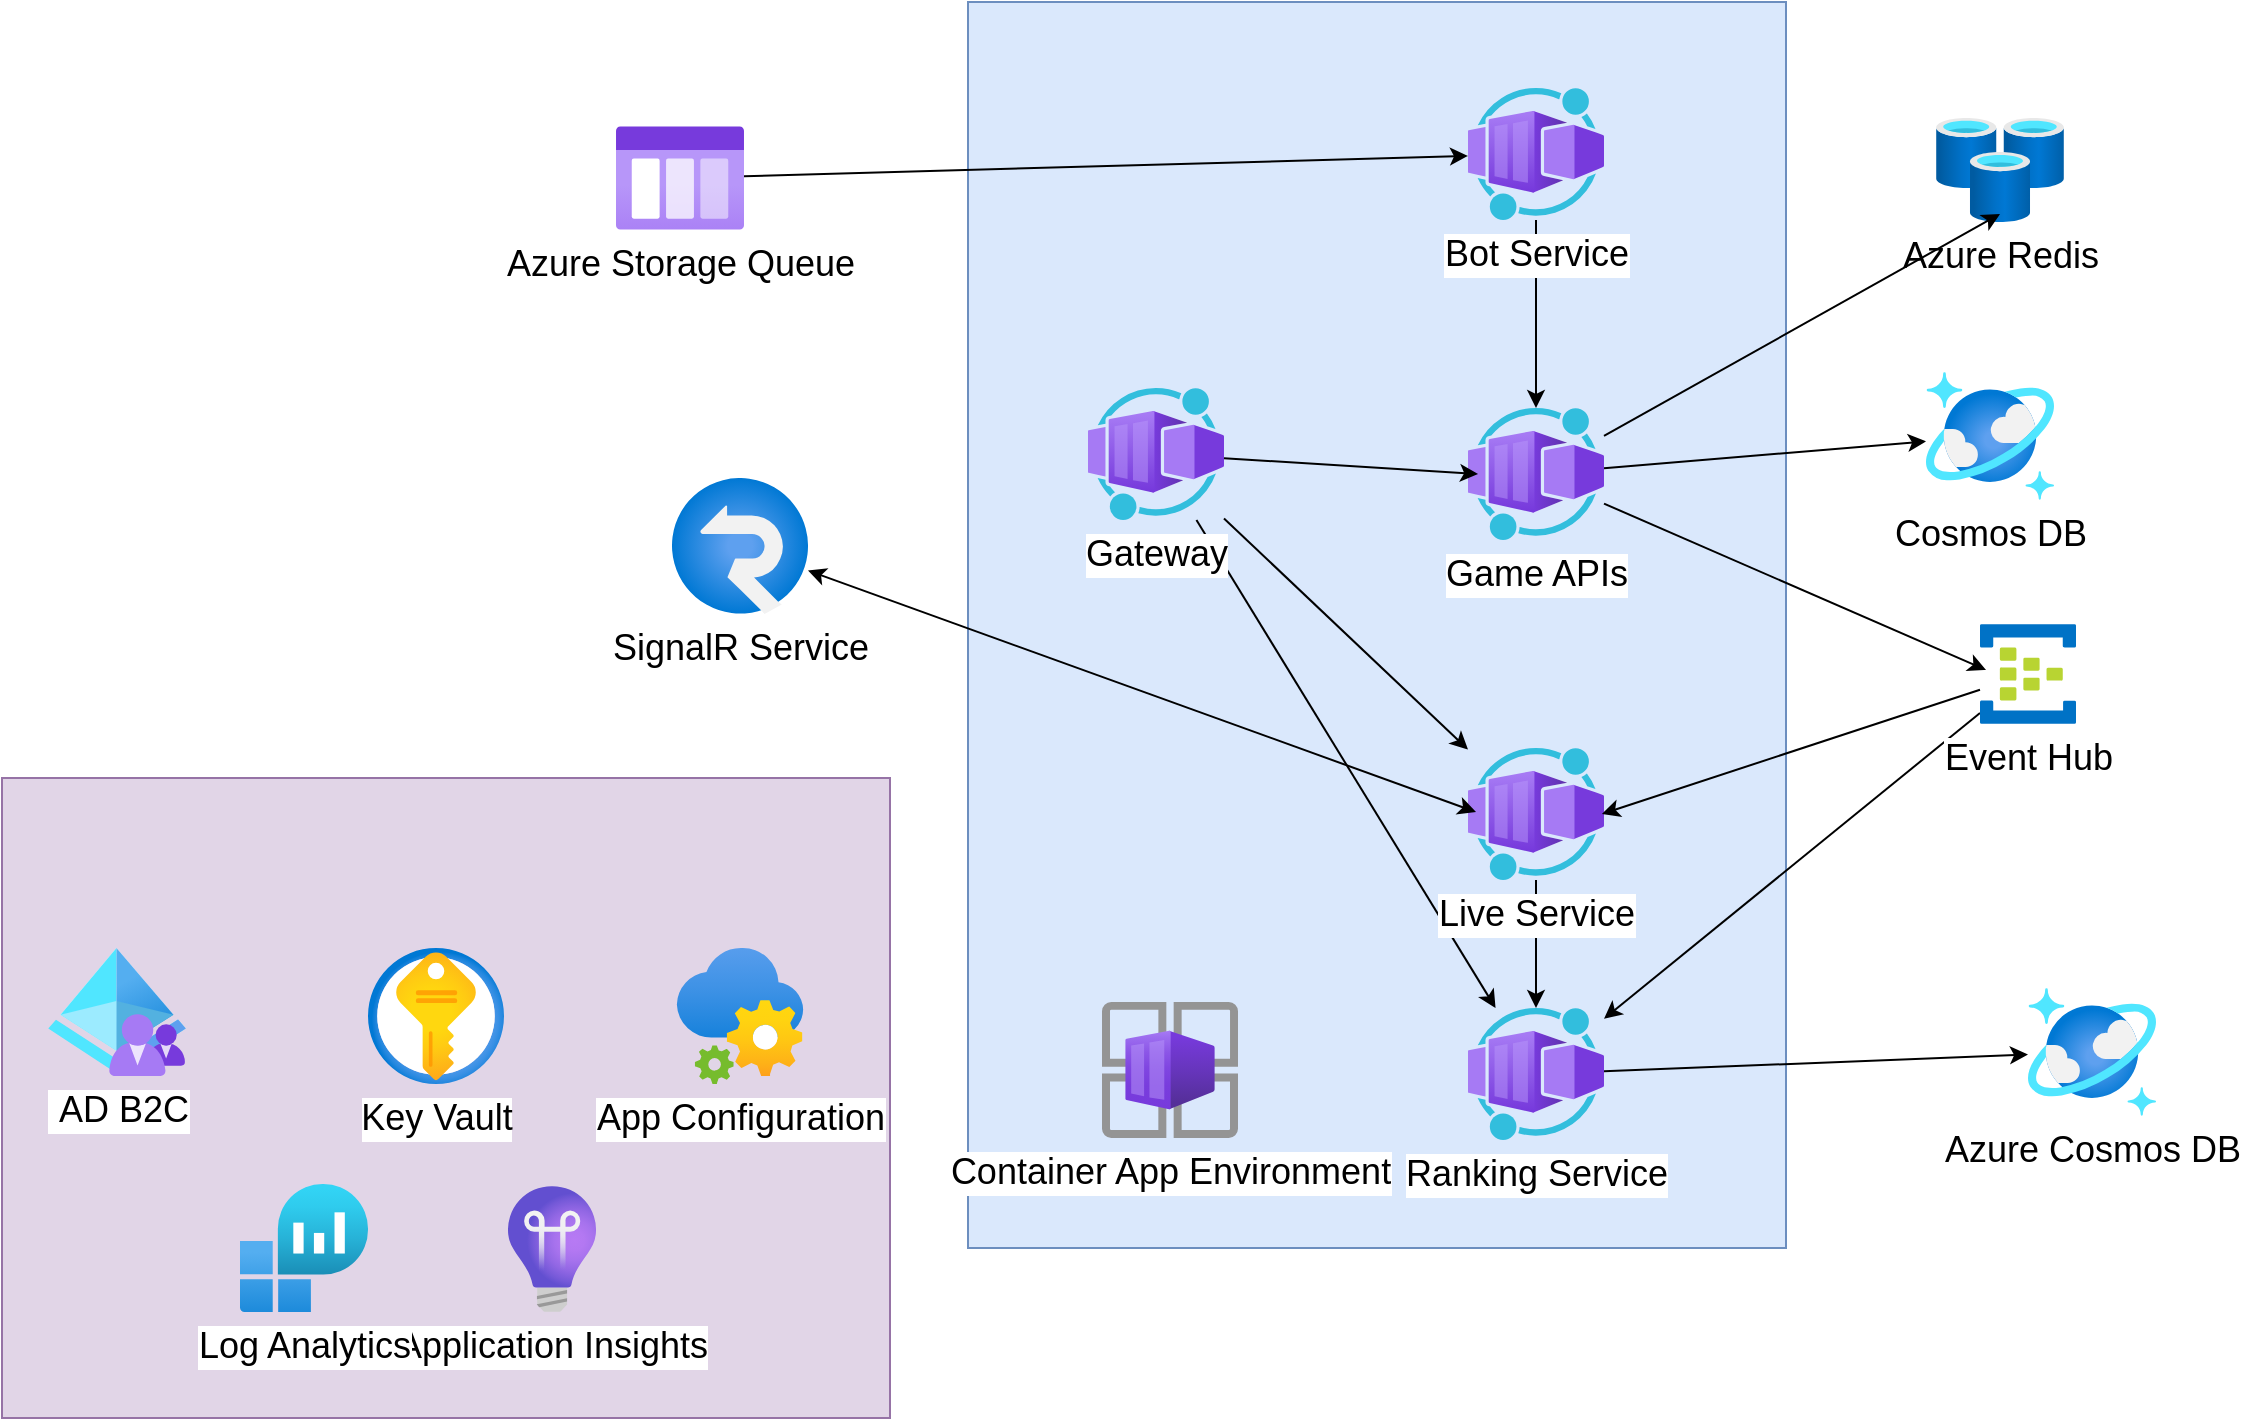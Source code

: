 <mxfile version="24.2.5" type="device">
  <diagram id="WI9T0HZ2pTsCkuznbFz-" name="Page-1">
    <mxGraphModel dx="2954" dy="1196" grid="0" gridSize="10" guides="0" tooltips="1" connect="1" arrows="1" fold="1" page="0" pageScale="1" pageWidth="1169" pageHeight="827" math="0" shadow="0">
      <root>
        <mxCell id="0" />
        <mxCell id="1" parent="0" />
        <mxCell id="wZdbA5Y-f5dnsdLYd0N--52" value="" style="rounded=0;whiteSpace=wrap;html=1;fillColor=#e1d5e7;strokeColor=#9673a6;" parent="1" vertex="1">
          <mxGeometry x="107" y="455" width="444" height="320" as="geometry" />
        </mxCell>
        <mxCell id="wZdbA5Y-f5dnsdLYd0N--46" value="" style="rounded=0;whiteSpace=wrap;html=1;labelBackgroundColor=none;fillColor=#dae8fc;strokeColor=#6c8ebf;fontSize=16;" parent="1" vertex="1">
          <mxGeometry x="590" y="67" width="409" height="623" as="geometry" />
        </mxCell>
        <mxCell id="wZdbA5Y-f5dnsdLYd0N--3" value="Cosmos DB" style="image;aspect=fixed;html=1;points=[];align=center;fontSize=18;image=img/lib/azure2/databases/Azure_Cosmos_DB.svg;" parent="1" vertex="1">
          <mxGeometry x="1069" y="252" width="64" height="64" as="geometry" />
        </mxCell>
        <mxCell id="wZdbA5Y-f5dnsdLYd0N--29" style="rounded=0;orthogonalLoop=1;jettySize=auto;html=1;" parent="1" source="wZdbA5Y-f5dnsdLYd0N--4" target="wZdbA5Y-f5dnsdLYd0N--3" edge="1">
          <mxGeometry relative="1" as="geometry" />
        </mxCell>
        <mxCell id="wZdbA5Y-f5dnsdLYd0N--4" value="Game APIs" style="image;aspect=fixed;html=1;points=[];align=center;fontSize=18;image=img/lib/azure2/other/Worker_Container_App.svg;" parent="1" vertex="1">
          <mxGeometry x="840" y="270" width="68" height="66" as="geometry" />
        </mxCell>
        <mxCell id="wZdbA5Y-f5dnsdLYd0N--18" style="edgeStyle=orthogonalEdgeStyle;rounded=0;orthogonalLoop=1;jettySize=auto;html=1;" parent="1" source="wZdbA5Y-f5dnsdLYd0N--5" target="wZdbA5Y-f5dnsdLYd0N--4" edge="1">
          <mxGeometry relative="1" as="geometry" />
        </mxCell>
        <mxCell id="wZdbA5Y-f5dnsdLYd0N--5" value="Bot Service" style="image;aspect=fixed;html=1;points=[];align=center;fontSize=18;image=img/lib/azure2/other/Worker_Container_App.svg;" parent="1" vertex="1">
          <mxGeometry x="840" y="110" width="68" height="66" as="geometry" />
        </mxCell>
        <mxCell id="wZdbA5Y-f5dnsdLYd0N--7" value="Azure Redis" style="image;aspect=fixed;html=1;points=[];align=center;fontSize=18;image=img/lib/azure2/databases/Cache_Redis.svg;" parent="1" vertex="1">
          <mxGeometry x="1074" y="125" width="64" height="52" as="geometry" />
        </mxCell>
        <mxCell id="wZdbA5Y-f5dnsdLYd0N--36" style="rounded=0;orthogonalLoop=1;jettySize=auto;html=1;" parent="1" source="wZdbA5Y-f5dnsdLYd0N--8" target="wZdbA5Y-f5dnsdLYd0N--13" edge="1">
          <mxGeometry relative="1" as="geometry" />
        </mxCell>
        <mxCell id="wZdbA5Y-f5dnsdLYd0N--8" value="Event Hub" style="image;sketch=0;aspect=fixed;html=1;points=[];align=center;fontSize=18;image=img/lib/mscae/Event_Hubs.svg;" parent="1" vertex="1">
          <mxGeometry x="1096" y="378" width="48" height="50" as="geometry" />
        </mxCell>
        <mxCell id="wZdbA5Y-f5dnsdLYd0N--34" style="rounded=0;orthogonalLoop=1;jettySize=auto;html=1;" parent="1" source="wZdbA5Y-f5dnsdLYd0N--9" target="wZdbA5Y-f5dnsdLYd0N--27" edge="1">
          <mxGeometry relative="1" as="geometry" />
        </mxCell>
        <mxCell id="wZdbA5Y-f5dnsdLYd0N--35" style="rounded=0;orthogonalLoop=1;jettySize=auto;html=1;" parent="1" source="wZdbA5Y-f5dnsdLYd0N--9" target="wZdbA5Y-f5dnsdLYd0N--13" edge="1">
          <mxGeometry relative="1" as="geometry" />
        </mxCell>
        <mxCell id="wZdbA5Y-f5dnsdLYd0N--9" value="Gateway" style="image;aspect=fixed;html=1;points=[];align=center;fontSize=18;image=img/lib/azure2/other/Worker_Container_App.svg;" parent="1" vertex="1">
          <mxGeometry x="650" y="260" width="68" height="66" as="geometry" />
        </mxCell>
        <mxCell id="wZdbA5Y-f5dnsdLYd0N--24" style="rounded=0;orthogonalLoop=1;jettySize=auto;html=1;" parent="1" source="wZdbA5Y-f5dnsdLYd0N--13" target="wZdbA5Y-f5dnsdLYd0N--23" edge="1">
          <mxGeometry relative="1" as="geometry" />
        </mxCell>
        <mxCell id="wZdbA5Y-f5dnsdLYd0N--13" value="Ranking Service" style="image;aspect=fixed;html=1;points=[];align=center;fontSize=18;image=img/lib/azure2/other/Worker_Container_App.svg;" parent="1" vertex="1">
          <mxGeometry x="840" y="570" width="68" height="66" as="geometry" />
        </mxCell>
        <mxCell id="wZdbA5Y-f5dnsdLYd0N--48" style="rounded=0;orthogonalLoop=1;jettySize=auto;html=1;" parent="1" source="wZdbA5Y-f5dnsdLYd0N--16" target="wZdbA5Y-f5dnsdLYd0N--5" edge="1">
          <mxGeometry relative="1" as="geometry" />
        </mxCell>
        <mxCell id="wZdbA5Y-f5dnsdLYd0N--16" value="Azure Storage Queue" style="image;aspect=fixed;html=1;points=[];align=center;fontSize=18;image=img/lib/azure2/general/Storage_Queue.svg;" parent="1" vertex="1">
          <mxGeometry x="414" y="129" width="64" height="52" as="geometry" />
        </mxCell>
        <mxCell id="wZdbA5Y-f5dnsdLYd0N--23" value="Azure Cosmos DB" style="image;aspect=fixed;html=1;points=[];align=center;fontSize=18;image=img/lib/azure2/databases/Azure_Cosmos_DB.svg;" parent="1" vertex="1">
          <mxGeometry x="1120" y="560" width="64" height="64" as="geometry" />
        </mxCell>
        <mxCell id="wZdbA5Y-f5dnsdLYd0N--26" value="Key Vault" style="image;aspect=fixed;html=1;points=[];align=center;fontSize=18;image=img/lib/azure2/security/Key_Vaults.svg;" parent="1" vertex="1">
          <mxGeometry x="290" y="540" width="68" height="68" as="geometry" />
        </mxCell>
        <mxCell id="wZdbA5Y-f5dnsdLYd0N--40" value="" style="edgeStyle=orthogonalEdgeStyle;rounded=0;orthogonalLoop=1;jettySize=auto;html=1;" parent="1" source="wZdbA5Y-f5dnsdLYd0N--27" target="wZdbA5Y-f5dnsdLYd0N--13" edge="1">
          <mxGeometry relative="1" as="geometry" />
        </mxCell>
        <mxCell id="wZdbA5Y-f5dnsdLYd0N--27" value="Live Service" style="image;aspect=fixed;html=1;points=[];align=center;fontSize=18;image=img/lib/azure2/other/Worker_Container_App.svg;" parent="1" vertex="1">
          <mxGeometry x="840" y="440" width="68" height="66" as="geometry" />
        </mxCell>
        <mxCell id="wZdbA5Y-f5dnsdLYd0N--28" style="rounded=0;orthogonalLoop=1;jettySize=auto;html=1;entryX=0.5;entryY=0.923;entryDx=0;entryDy=0;entryPerimeter=0;fontSize=18;" parent="1" source="wZdbA5Y-f5dnsdLYd0N--4" target="wZdbA5Y-f5dnsdLYd0N--7" edge="1">
          <mxGeometry relative="1" as="geometry" />
        </mxCell>
        <mxCell id="wZdbA5Y-f5dnsdLYd0N--31" style="rounded=0;orthogonalLoop=1;jettySize=auto;html=1;entryX=0.985;entryY=0.5;entryDx=0;entryDy=0;entryPerimeter=0;" parent="1" source="wZdbA5Y-f5dnsdLYd0N--8" target="wZdbA5Y-f5dnsdLYd0N--27" edge="1">
          <mxGeometry relative="1" as="geometry" />
        </mxCell>
        <mxCell id="wZdbA5Y-f5dnsdLYd0N--33" style="rounded=0;orthogonalLoop=1;jettySize=auto;html=1;entryX=0.074;entryY=0.5;entryDx=0;entryDy=0;entryPerimeter=0;" parent="1" source="wZdbA5Y-f5dnsdLYd0N--9" target="wZdbA5Y-f5dnsdLYd0N--4" edge="1">
          <mxGeometry relative="1" as="geometry" />
        </mxCell>
        <mxCell id="wZdbA5Y-f5dnsdLYd0N--37" style="rounded=0;orthogonalLoop=1;jettySize=auto;html=1;entryX=0.063;entryY=0.46;entryDx=0;entryDy=0;entryPerimeter=0;" parent="1" source="wZdbA5Y-f5dnsdLYd0N--4" target="wZdbA5Y-f5dnsdLYd0N--8" edge="1">
          <mxGeometry relative="1" as="geometry" />
        </mxCell>
        <mxCell id="wZdbA5Y-f5dnsdLYd0N--38" value="&amp;nbsp;AD B2C" style="image;aspect=fixed;html=1;points=[];align=center;fontSize=18;image=img/lib/azure2/identity/Azure_AD_B2C.svg;" parent="1" vertex="1">
          <mxGeometry x="130" y="540" width="69" height="64" as="geometry" />
        </mxCell>
        <mxCell id="wZdbA5Y-f5dnsdLYd0N--39" value="App Configuration" style="image;aspect=fixed;html=1;points=[];align=center;fontSize=18;image=img/lib/azure2/integration/App_Configuration.svg;" parent="1" vertex="1">
          <mxGeometry x="444" y="540" width="64" height="68" as="geometry" />
        </mxCell>
        <mxCell id="wZdbA5Y-f5dnsdLYd0N--41" value="SignalR Service" style="image;aspect=fixed;html=1;points=[];align=center;fontSize=18;image=img/lib/azure2/web/SignalR.svg;" parent="1" vertex="1">
          <mxGeometry x="442" y="305" width="68" height="68" as="geometry" />
        </mxCell>
        <mxCell id="wZdbA5Y-f5dnsdLYd0N--43" value="Container App Environment" style="image;aspect=fixed;html=1;points=[];align=center;fontSize=18;image=img/lib/azure2/other/Container_App_Environments.svg;" parent="1" vertex="1">
          <mxGeometry x="657" y="567" width="68" height="68" as="geometry" />
        </mxCell>
        <mxCell id="wZdbA5Y-f5dnsdLYd0N--49" value="" style="endArrow=classic;startArrow=classic;html=1;rounded=0;entryX=0.059;entryY=0.485;entryDx=0;entryDy=0;entryPerimeter=0;" parent="1" source="wZdbA5Y-f5dnsdLYd0N--41" target="wZdbA5Y-f5dnsdLYd0N--27" edge="1">
          <mxGeometry width="50" height="50" relative="1" as="geometry">
            <mxPoint x="490" y="400" as="sourcePoint" />
            <mxPoint x="540" y="350" as="targetPoint" />
          </mxGeometry>
        </mxCell>
        <mxCell id="wZdbA5Y-f5dnsdLYd0N--50" value="Application Insights" style="image;aspect=fixed;html=1;points=[];align=center;fontSize=18;image=img/lib/azure2/management_governance/Application_Insights.svg;" parent="1" vertex="1">
          <mxGeometry x="360" y="659" width="44" height="63" as="geometry" />
        </mxCell>
        <mxCell id="wZdbA5Y-f5dnsdLYd0N--51" value="Log Analytics" style="image;aspect=fixed;html=1;points=[];align=center;fontSize=18;image=img/lib/azure2/analytics/Log_Analytics_Workspaces.svg;" parent="1" vertex="1">
          <mxGeometry x="226" y="658" width="64" height="64" as="geometry" />
        </mxCell>
      </root>
    </mxGraphModel>
  </diagram>
</mxfile>
